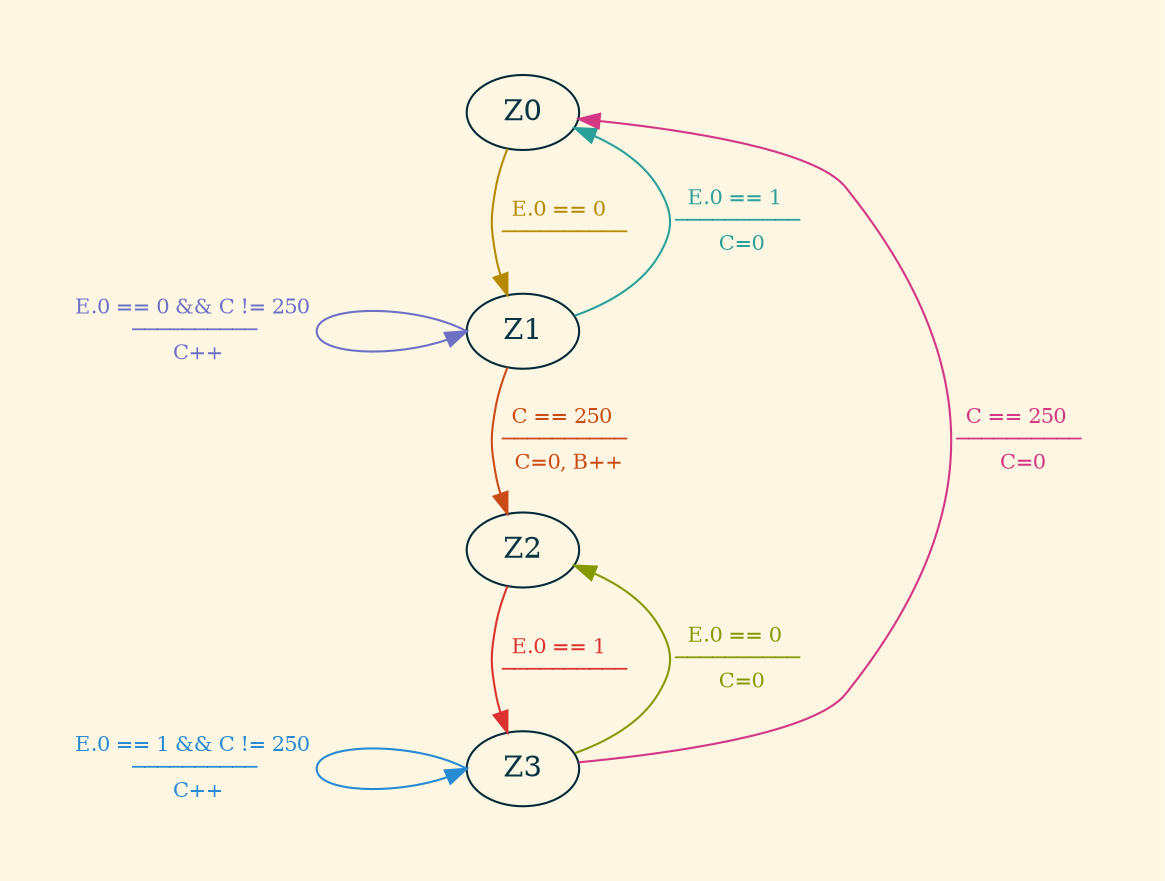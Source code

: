 digraph {
    graph [pad="0.5", nodesep="1", bgcolor="#fdf6e3"]
    node [color="#002b36", fontcolor="#073642"]
    edge [fontsize="10"]
    
    z0  [label="Z0"]
    z1  [label="Z1"]
    z2  [label="Z2"]
    z3  [label="Z3"]

    z0 -> z1 [label="E.0 == 0 \n ──────────", color="#b58900", fontcolor="#b58900"]
    z1 -> z2 [label="C == 250 \n ────────── \n C=0, B++", color="#cb4b16", fontcolor="#cb4b16"]
    z2 -> z3 [label="E.0 == 1 \n ──────────", color="#dc322f", fontcolor="#dc322f"]
    z3 -> z0 [label="C == 250 \n ────────── \n C=0", color="#d33682", fontcolor="#d33682", constraint="false"]
    
    z1:w -> z1:w [label="E.0 == 0 && C != 250 \n ────────── \n C++", color="#6c71c4", fontcolor="#6c71c4", constraint="false"]
    z3:w -> z3:w [label="E.0 == 1 && C != 250 \n ────────── \n C++", color="#268bd2", fontcolor="#268bd2", constraint="false"]
    
    z1 -> z0 [label="E.0 == 1 \n ────────── \n C=0", color="#2aa198", fontcolor="#2aa198", constraint="false"]
    z3 -> z2 [label="E.0 == 0 \n ────────── \n C=0", color="#859900", fontcolor="#859900", constraint="false"]
}
